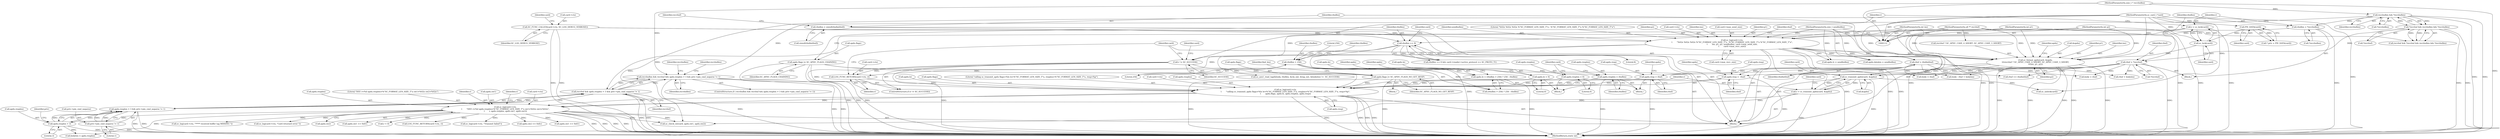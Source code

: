 digraph "0_OpenSC_8fe377e93b4b56060e5bbfb6f3142ceaeca744fa_14@API" {
"1000374" [label="(Call,recvbuflen && recvbuf && apdu.resplen > 3 && priv->pin_cmd_noparse != 1)"];
"1000173" [label="(Call,recvbuflen && *recvbuflen)"];
"1000120" [label="(MethodParameterIn,size_t * recvbuflen)"];
"1000376" [label="(Call,recvbuf && apdu.resplen > 3 && priv->pin_cmd_noparse != 1)"];
"1000119" [label="(MethodParameterIn,u8 ** recvbuf)"];
"1000378" [label="(Call,apdu.resplen > 3 && priv->pin_cmd_noparse != 1)"];
"1000379" [label="(Call,apdu.resplen > 3)"];
"1000314" [label="(Call,sc_log(card->ctx,\n\t       \"DEE r=%d apdu.resplen=%\"SC_FORMAT_LEN_SIZE_T\"u sw1=%02x sw2=%02x\",\n\t       r, apdu.resplen, apdu.sw1, apdu.sw2))"];
"1000291" [label="(Call,sc_log(card->ctx,\n\t       \"calling sc_transmit_apdu flags=%lx le=%\"SC_FORMAT_LEN_SIZE_T\"u, resplen=%\"SC_FORMAT_LEN_SIZE_T\"u, resp=%p\",\n\t       apdu.flags, apdu.le, apdu.resplen, apdu.resp))"];
"1000194" [label="(Call,LOG_FUNC_RETURN(card->ctx, r))"];
"1000145" [label="(Call,sc_log(card->ctx,\n\t       \"%02x %02x %02x %\"SC_FORMAT_LEN_SIZE_T\"u : %\"SC_FORMAT_LEN_SIZE_T\"u %\"SC_FORMAT_LEN_SIZE_T\"u\",\n\t       ins, p1, p2, sendbuflen, card->max_send_size,\n\t       card->max_recv_size))"];
"1000140" [label="(Call,SC_FUNC_CALLED(card->ctx, SC_LOG_DEBUG_VERBOSE))"];
"1000114" [label="(MethodParameterIn,int ins)"];
"1000115" [label="(MethodParameterIn,int p1)"];
"1000116" [label="(MethodParameterIn,int p2)"];
"1000118" [label="(MethodParameterIn,size_t sendbuflen)"];
"1000191" [label="(Call,r != SC_SUCCESS)"];
"1000186" [label="(Call,r = sc_lock(card))"];
"1000188" [label="(Call,sc_lock(card))"];
"1000138" [label="(Call,PIV_DATA(card))"];
"1000113" [label="(MethodParameterIn,sc_card_t *card)"];
"1000228" [label="(Call,apdu.flags |= SC_APDU_FLAGS_NO_GET_RESP)"];
"1000210" [label="(Call,apdu.flags |= SC_APDU_FLAGS_CHAINING)"];
"1000259" [label="(Call,apdu.le = (rbuflen > 256) ? 256 : rbuflen)"];
"1000264" [label="(Call,rbuflen > 256)"];
"1000217" [label="(Call,rbuflen == 8)"];
"1000163" [label="(Call,rbuflen = sizeof(rbufinitbuf))"];
"1000182" [label="(Call,rbuflen = *recvbuflen)"];
"1000281" [label="(Call,apdu.le = 0)"];
"1000286" [label="(Call,apdu.resplen = 0)"];
"1000269" [label="(Call,apdu.resplen = rbuflen)"];
"1000254" [label="(Call,apdu.resp = rbuf)"];
"1000178" [label="(Call,rbuf = *recvbuf)"];
"1000170" [label="(Call,*recvbuf && recvbuflen && *recvbuflen)"];
"1000160" [label="(Call,rbuf = rbufinitbuf)"];
"1000276" [label="(Call,apdu.resp =  rbuf)"];
"1000308" [label="(Call,r = sc_transmit_apdu(card, &apdu))"];
"1000310" [label="(Call,sc_transmit_apdu(card, &apdu))"];
"1000199" [label="(Call,sc_format_apdu(card, &apdu,\n\t\t\trecvbuf ? SC_APDU_CASE_4_SHORT: SC_APDU_CASE_3_SHORT,\n\t\t\tins, p1, p2))"];
"1000384" [label="(Call,priv->pin_cmd_noparse != 1)"];
"1000258" [label="(Identifier,rbuf)"];
"1000140" [label="(Call,SC_FUNC_CALLED(card->ctx, SC_LOG_DEBUG_VERBOSE))"];
"1000170" [label="(Call,*recvbuf && recvbuflen && *recvbuflen)"];
"1000136" [label="(Call,* priv = PIV_DATA(card))"];
"1000415" [label="(Call,sc_log(card->ctx, \"***** received buffer tag MISSING \"))"];
"1000228" [label="(Call,apdu.flags |= SC_APDU_FLAGS_NO_GET_RESP)"];
"1000147" [label="(Identifier,card)"];
"1000364" [label="(Call,sc_log(card->ctx, \"Card returned error \"))"];
"1000139" [label="(Identifier,card)"];
"1000192" [label="(Identifier,r)"];
"1000189" [label="(Identifier,card)"];
"1000260" [label="(Call,apdu.le)"];
"1000171" [label="(Call,*recvbuf)"];
"1000378" [label="(Call,apdu.resplen > 3 && priv->pin_cmd_noparse != 1)"];
"1000290" [label="(Literal,0)"];
"1000169" [label="(Identifier,recvbuf)"];
"1000174" [label="(Identifier,recvbuflen)"];
"1000121" [label="(Block,)"];
"1000376" [label="(Call,recvbuf && apdu.resplen > 3 && priv->pin_cmd_noparse != 1)"];
"1000151" [label="(Identifier,p1)"];
"1000296" [label="(Call,apdu.flags)"];
"1000212" [label="(Identifier,apdu)"];
"1000326" [label="(Call,apdu.sw2)"];
"1000269" [label="(Call,apdu.resplen = rbuflen)"];
"1000114" [label="(MethodParameterIn,int ins)"];
"1000477" [label="(Identifier,recvbuflen)"];
"1000263" [label="(Call,(rbuflen > 256) ? 256 : rbuflen)"];
"1000201" [label="(Call,&apdu)"];
"1000316" [label="(Identifier,card)"];
"1000266" [label="(Literal,256)"];
"1000163" [label="(Call,rbuflen = sizeof(rbufinitbuf))"];
"1000164" [label="(Identifier,rbuflen)"];
"1000186" [label="(Call,r = sc_lock(card))"];
"1000380" [label="(Call,apdu.resplen)"];
"1000308" [label="(Call,r = sc_transmit_apdu(card, &apdu))"];
"1000182" [label="(Call,rbuflen = *recvbuflen)"];
"1000162" [label="(Identifier,rbufinitbuf)"];
"1000209" [label="(Identifier,p2)"];
"1000229" [label="(Call,apdu.flags)"];
"1000195" [label="(Call,card->ctx)"];
"1000319" [label="(Identifier,r)"];
"1000208" [label="(Identifier,p1)"];
"1000295" [label="(Literal,\"calling sc_transmit_apdu flags=%lx le=%\"SC_FORMAT_LEN_SIZE_T\"u, resplen=%\"SC_FORMAT_LEN_SIZE_T\"u, resp=%p\")"];
"1000141" [label="(Call,card->ctx)"];
"1000198" [label="(Identifier,r)"];
"1000261" [label="(Identifier,apdu)"];
"1000282" [label="(Call,apdu.le)"];
"1000344" [label="(Call,apdu.sw1 == 0x61)"];
"1000330" [label="(Call,r < 0)"];
"1000291" [label="(Call,sc_log(card->ctx,\n\t       \"calling sc_transmit_apdu flags=%lx le=%\"SC_FORMAT_LEN_SIZE_T\"u, resplen=%\"SC_FORMAT_LEN_SIZE_T\"u, resp=%p\",\n\t       apdu.flags, apdu.le, apdu.resplen, apdu.resp))"];
"1000276" [label="(Call,apdu.resp =  rbuf)"];
"1000116" [label="(MethodParameterIn,int p2)"];
"1000285" [label="(Literal,0)"];
"1000384" [label="(Call,priv->pin_cmd_noparse != 1)"];
"1000271" [label="(Identifier,apdu)"];
"1000392" [label="(Identifier,recvbuflen)"];
"1000203" [label="(Call,recvbuf ? SC_APDU_CASE_4_SHORT: SC_APDU_CASE_3_SHORT)"];
"1000255" [label="(Call,apdu.resp)"];
"1000223" [label="(Identifier,card)"];
"1000211" [label="(Call,apdu.flags)"];
"1000323" [label="(Call,apdu.sw1)"];
"1000153" [label="(Identifier,sendbuflen)"];
"1000331" [label="(Identifier,r)"];
"1000149" [label="(Literal,\"%02x %02x %02x %\"SC_FORMAT_LEN_SIZE_T\"u : %\"SC_FORMAT_LEN_SIZE_T\"u %\"SC_FORMAT_LEN_SIZE_T\"u\")"];
"1000286" [label="(Call,apdu.resplen = 0)"];
"1000196" [label="(Identifier,card)"];
"1000386" [label="(Identifier,priv)"];
"1000160" [label="(Call,rbuf = rbufinitbuf)"];
"1000280" [label="(Identifier,rbuf)"];
"1000293" [label="(Identifier,card)"];
"1000253" [label="(Block,)"];
"1000379" [label="(Call,apdu.resplen > 3)"];
"1000191" [label="(Call,r != SC_SUCCESS)"];
"1000219" [label="(Literal,8)"];
"1000488" [label="(Call,sc_unlock(card))"];
"1000310" [label="(Call,sc_transmit_apdu(card, &apdu))"];
"1000264" [label="(Call,rbuflen > 256)"];
"1000375" [label="(Identifier,recvbuflen)"];
"1000388" [label="(Literal,1)"];
"1000227" [label="(Block,)"];
"1000383" [label="(Literal,3)"];
"1000194" [label="(Call,LOG_FUNC_RETURN(card->ctx, r))"];
"1000161" [label="(Identifier,rbuf)"];
"1000177" [label="(Block,)"];
"1000270" [label="(Call,apdu.resplen)"];
"1000236" [label="(Call,apdu.lc = sendbuflen)"];
"1000190" [label="(ControlStructure,if (r != SC_SUCCESS))"];
"1000113" [label="(MethodParameterIn,sc_card_t *card)"];
"1000399" [label="(Call,sc_asn1_read_tag(&body, rbuflen, &cla_out, &tag_out, &bodylen) !=  SC_SUCCESS)"];
"1000265" [label="(Identifier,rbuflen)"];
"1000187" [label="(Identifier,r)"];
"1000138" [label="(Call,PIV_DATA(card))"];
"1000188" [label="(Call,sc_lock(card))"];
"1000183" [label="(Identifier,rbuflen)"];
"1000283" [label="(Identifier,apdu)"];
"1000152" [label="(Identifier,p2)"];
"1000146" [label="(Call,card->ctx)"];
"1000210" [label="(Call,apdu.flags |= SC_APDU_FLAGS_CHAINING)"];
"1000118" [label="(MethodParameterIn,size_t sendbuflen)"];
"1000351" [label="(Call,sc_check_sw(card, apdu.sw1, apdu.sw2))"];
"1000175" [label="(Call,*recvbuflen)"];
"1000490" [label="(Call,LOG_FUNC_RETURN(card->ctx, r))"];
"1000448" [label="(Call,rbuf + bodylen)"];
"1000199" [label="(Call,sc_format_apdu(card, &apdu,\n\t\t\trecvbuf ? SC_APDU_CASE_4_SHORT: SC_APDU_CASE_3_SHORT,\n\t\t\tins, p1, p2))"];
"1000234" [label="(Identifier,find_len)"];
"1000292" [label="(Call,card->ctx)"];
"1000287" [label="(Call,apdu.resplen)"];
"1000334" [label="(Call,sc_log(card->ctx, \"Transmit failed\"))"];
"1000157" [label="(Call,card->max_recv_size)"];
"1000150" [label="(Identifier,ins)"];
"1000178" [label="(Call,rbuf = *recvbuf)"];
"1000452" [label="(Call,rbuf == rbufinitbuf)"];
"1000207" [label="(Identifier,ins)"];
"1000120" [label="(MethodParameterIn,size_t * recvbuflen)"];
"1000495" [label="(MethodReturn,static int)"];
"1000232" [label="(Identifier,SC_APDU_FLAGS_NO_GET_RESP)"];
"1000184" [label="(Call,*recvbuflen)"];
"1000420" [label="(Call,body = rbuf)"];
"1000218" [label="(Identifier,rbuflen)"];
"1000430" [label="(Call,apdu.sw2 == 0x6c)"];
"1000154" [label="(Call,card->max_send_size)"];
"1000267" [label="(Literal,256)"];
"1000425" [label="(Call,apdu.sw1 == 0x61)"];
"1000439" [label="(Call,bodylen = apdu.resplen)"];
"1000273" [label="(Identifier,rbuflen)"];
"1000216" [label="(Call,rbuflen == 8 && card->reader->active_protocol == SC_PROTO_T1)"];
"1000311" [label="(Identifier,card)"];
"1000312" [label="(Call,&apdu)"];
"1000315" [label="(Call,card->ctx)"];
"1000179" [label="(Identifier,rbuf)"];
"1000145" [label="(Call,sc_log(card->ctx,\n\t       \"%02x %02x %02x %\"SC_FORMAT_LEN_SIZE_T\"u : %\"SC_FORMAT_LEN_SIZE_T\"u %\"SC_FORMAT_LEN_SIZE_T\"u\",\n\t       ins, p1, p2, sendbuflen, card->max_send_size,\n\t       card->max_recv_size))"];
"1000320" [label="(Call,apdu.resplen)"];
"1000394" [label="(Call,body = rbuf)"];
"1000302" [label="(Call,apdu.resplen)"];
"1000305" [label="(Call,apdu.resp)"];
"1000119" [label="(MethodParameterIn,u8 ** recvbuf)"];
"1000318" [label="(Literal,\"DEE r=%d apdu.resplen=%\"SC_FORMAT_LEN_SIZE_T\"u sw1=%02x sw2=%02x\")"];
"1000288" [label="(Identifier,apdu)"];
"1000217" [label="(Call,rbuflen == 8)"];
"1000144" [label="(Identifier,SC_LOG_DEBUG_VERBOSE)"];
"1000168" [label="(Call,recvbuf && *recvbuf && recvbuflen && *recvbuflen)"];
"1000268" [label="(Identifier,rbuflen)"];
"1000275" [label="(Block,)"];
"1000299" [label="(Call,apdu.le)"];
"1000173" [label="(Call,recvbuflen && *recvbuflen)"];
"1000259" [label="(Call,apdu.le = (rbuflen > 256) ? 256 : rbuflen)"];
"1000254" [label="(Call,apdu.resp = rbuf)"];
"1000165" [label="(Call,sizeof(rbufinitbuf))"];
"1000277" [label="(Call,apdu.resp)"];
"1000281" [label="(Call,apdu.le = 0)"];
"1000241" [label="(Call,apdu.datalen = sendbuflen)"];
"1000309" [label="(Identifier,r)"];
"1000200" [label="(Identifier,card)"];
"1000214" [label="(Identifier,SC_APDU_FLAGS_CHAINING)"];
"1000385" [label="(Call,priv->pin_cmd_noparse)"];
"1000446" [label="(Call,body - rbuf + bodylen)"];
"1000377" [label="(Identifier,recvbuf)"];
"1000314" [label="(Call,sc_log(card->ctx,\n\t       \"DEE r=%d apdu.resplen=%\"SC_FORMAT_LEN_SIZE_T\"u sw1=%02x sw2=%02x\",\n\t       r, apdu.resplen, apdu.sw1, apdu.sw2))"];
"1000374" [label="(Call,recvbuflen && recvbuf && apdu.resplen > 3 && priv->pin_cmd_noparse != 1)"];
"1000180" [label="(Call,*recvbuf)"];
"1000373" [label="(ControlStructure,if ( recvbuflen && recvbuf && apdu.resplen > 3 && priv->pin_cmd_noparse != 1))"];
"1000193" [label="(Identifier,SC_SUCCESS)"];
"1000115" [label="(MethodParameterIn,int p1)"];
"1000374" -> "1000373"  [label="AST: "];
"1000374" -> "1000375"  [label="CFG: "];
"1000374" -> "1000376"  [label="CFG: "];
"1000375" -> "1000374"  [label="AST: "];
"1000376" -> "1000374"  [label="AST: "];
"1000392" -> "1000374"  [label="CFG: "];
"1000477" -> "1000374"  [label="CFG: "];
"1000374" -> "1000495"  [label="DDG: "];
"1000374" -> "1000495"  [label="DDG: "];
"1000374" -> "1000495"  [label="DDG: "];
"1000173" -> "1000374"  [label="DDG: "];
"1000120" -> "1000374"  [label="DDG: "];
"1000376" -> "1000374"  [label="DDG: "];
"1000376" -> "1000374"  [label="DDG: "];
"1000173" -> "1000170"  [label="AST: "];
"1000173" -> "1000174"  [label="CFG: "];
"1000173" -> "1000175"  [label="CFG: "];
"1000174" -> "1000173"  [label="AST: "];
"1000175" -> "1000173"  [label="AST: "];
"1000170" -> "1000173"  [label="CFG: "];
"1000173" -> "1000495"  [label="DDG: "];
"1000173" -> "1000495"  [label="DDG: "];
"1000173" -> "1000170"  [label="DDG: "];
"1000173" -> "1000170"  [label="DDG: "];
"1000120" -> "1000173"  [label="DDG: "];
"1000173" -> "1000182"  [label="DDG: "];
"1000120" -> "1000112"  [label="AST: "];
"1000120" -> "1000495"  [label="DDG: "];
"1000376" -> "1000377"  [label="CFG: "];
"1000376" -> "1000378"  [label="CFG: "];
"1000377" -> "1000376"  [label="AST: "];
"1000378" -> "1000376"  [label="AST: "];
"1000376" -> "1000495"  [label="DDG: "];
"1000376" -> "1000495"  [label="DDG: "];
"1000119" -> "1000376"  [label="DDG: "];
"1000378" -> "1000376"  [label="DDG: "];
"1000378" -> "1000376"  [label="DDG: "];
"1000119" -> "1000112"  [label="AST: "];
"1000119" -> "1000495"  [label="DDG: "];
"1000119" -> "1000168"  [label="DDG: "];
"1000119" -> "1000199"  [label="DDG: "];
"1000119" -> "1000203"  [label="DDG: "];
"1000378" -> "1000379"  [label="CFG: "];
"1000378" -> "1000384"  [label="CFG: "];
"1000379" -> "1000378"  [label="AST: "];
"1000384" -> "1000378"  [label="AST: "];
"1000378" -> "1000495"  [label="DDG: "];
"1000378" -> "1000495"  [label="DDG: "];
"1000379" -> "1000378"  [label="DDG: "];
"1000379" -> "1000378"  [label="DDG: "];
"1000384" -> "1000378"  [label="DDG: "];
"1000384" -> "1000378"  [label="DDG: "];
"1000379" -> "1000383"  [label="CFG: "];
"1000380" -> "1000379"  [label="AST: "];
"1000383" -> "1000379"  [label="AST: "];
"1000386" -> "1000379"  [label="CFG: "];
"1000379" -> "1000495"  [label="DDG: "];
"1000314" -> "1000379"  [label="DDG: "];
"1000379" -> "1000439"  [label="DDG: "];
"1000314" -> "1000121"  [label="AST: "];
"1000314" -> "1000326"  [label="CFG: "];
"1000315" -> "1000314"  [label="AST: "];
"1000318" -> "1000314"  [label="AST: "];
"1000319" -> "1000314"  [label="AST: "];
"1000320" -> "1000314"  [label="AST: "];
"1000323" -> "1000314"  [label="AST: "];
"1000326" -> "1000314"  [label="AST: "];
"1000331" -> "1000314"  [label="CFG: "];
"1000314" -> "1000495"  [label="DDG: "];
"1000314" -> "1000495"  [label="DDG: "];
"1000314" -> "1000495"  [label="DDG: "];
"1000314" -> "1000495"  [label="DDG: "];
"1000291" -> "1000314"  [label="DDG: "];
"1000291" -> "1000314"  [label="DDG: "];
"1000308" -> "1000314"  [label="DDG: "];
"1000314" -> "1000330"  [label="DDG: "];
"1000314" -> "1000334"  [label="DDG: "];
"1000314" -> "1000344"  [label="DDG: "];
"1000314" -> "1000351"  [label="DDG: "];
"1000314" -> "1000351"  [label="DDG: "];
"1000314" -> "1000364"  [label="DDG: "];
"1000314" -> "1000415"  [label="DDG: "];
"1000314" -> "1000425"  [label="DDG: "];
"1000314" -> "1000430"  [label="DDG: "];
"1000314" -> "1000439"  [label="DDG: "];
"1000314" -> "1000490"  [label="DDG: "];
"1000291" -> "1000121"  [label="AST: "];
"1000291" -> "1000305"  [label="CFG: "];
"1000292" -> "1000291"  [label="AST: "];
"1000295" -> "1000291"  [label="AST: "];
"1000296" -> "1000291"  [label="AST: "];
"1000299" -> "1000291"  [label="AST: "];
"1000302" -> "1000291"  [label="AST: "];
"1000305" -> "1000291"  [label="AST: "];
"1000309" -> "1000291"  [label="CFG: "];
"1000291" -> "1000495"  [label="DDG: "];
"1000291" -> "1000495"  [label="DDG: "];
"1000291" -> "1000495"  [label="DDG: "];
"1000291" -> "1000495"  [label="DDG: "];
"1000194" -> "1000291"  [label="DDG: "];
"1000145" -> "1000291"  [label="DDG: "];
"1000228" -> "1000291"  [label="DDG: "];
"1000210" -> "1000291"  [label="DDG: "];
"1000259" -> "1000291"  [label="DDG: "];
"1000281" -> "1000291"  [label="DDG: "];
"1000286" -> "1000291"  [label="DDG: "];
"1000269" -> "1000291"  [label="DDG: "];
"1000254" -> "1000291"  [label="DDG: "];
"1000276" -> "1000291"  [label="DDG: "];
"1000194" -> "1000190"  [label="AST: "];
"1000194" -> "1000198"  [label="CFG: "];
"1000195" -> "1000194"  [label="AST: "];
"1000198" -> "1000194"  [label="AST: "];
"1000200" -> "1000194"  [label="CFG: "];
"1000145" -> "1000194"  [label="DDG: "];
"1000191" -> "1000194"  [label="DDG: "];
"1000145" -> "1000121"  [label="AST: "];
"1000145" -> "1000157"  [label="CFG: "];
"1000146" -> "1000145"  [label="AST: "];
"1000149" -> "1000145"  [label="AST: "];
"1000150" -> "1000145"  [label="AST: "];
"1000151" -> "1000145"  [label="AST: "];
"1000152" -> "1000145"  [label="AST: "];
"1000153" -> "1000145"  [label="AST: "];
"1000154" -> "1000145"  [label="AST: "];
"1000157" -> "1000145"  [label="AST: "];
"1000161" -> "1000145"  [label="CFG: "];
"1000145" -> "1000495"  [label="DDG: "];
"1000145" -> "1000495"  [label="DDG: "];
"1000145" -> "1000495"  [label="DDG: "];
"1000140" -> "1000145"  [label="DDG: "];
"1000114" -> "1000145"  [label="DDG: "];
"1000115" -> "1000145"  [label="DDG: "];
"1000116" -> "1000145"  [label="DDG: "];
"1000118" -> "1000145"  [label="DDG: "];
"1000145" -> "1000199"  [label="DDG: "];
"1000145" -> "1000199"  [label="DDG: "];
"1000145" -> "1000199"  [label="DDG: "];
"1000145" -> "1000236"  [label="DDG: "];
"1000145" -> "1000241"  [label="DDG: "];
"1000140" -> "1000121"  [label="AST: "];
"1000140" -> "1000144"  [label="CFG: "];
"1000141" -> "1000140"  [label="AST: "];
"1000144" -> "1000140"  [label="AST: "];
"1000147" -> "1000140"  [label="CFG: "];
"1000140" -> "1000495"  [label="DDG: "];
"1000140" -> "1000495"  [label="DDG: "];
"1000114" -> "1000112"  [label="AST: "];
"1000114" -> "1000495"  [label="DDG: "];
"1000114" -> "1000199"  [label="DDG: "];
"1000115" -> "1000112"  [label="AST: "];
"1000115" -> "1000495"  [label="DDG: "];
"1000115" -> "1000199"  [label="DDG: "];
"1000116" -> "1000112"  [label="AST: "];
"1000116" -> "1000495"  [label="DDG: "];
"1000116" -> "1000199"  [label="DDG: "];
"1000118" -> "1000112"  [label="AST: "];
"1000118" -> "1000495"  [label="DDG: "];
"1000118" -> "1000236"  [label="DDG: "];
"1000118" -> "1000241"  [label="DDG: "];
"1000191" -> "1000190"  [label="AST: "];
"1000191" -> "1000193"  [label="CFG: "];
"1000192" -> "1000191"  [label="AST: "];
"1000193" -> "1000191"  [label="AST: "];
"1000196" -> "1000191"  [label="CFG: "];
"1000200" -> "1000191"  [label="CFG: "];
"1000191" -> "1000495"  [label="DDG: "];
"1000191" -> "1000495"  [label="DDG: "];
"1000186" -> "1000191"  [label="DDG: "];
"1000191" -> "1000399"  [label="DDG: "];
"1000186" -> "1000121"  [label="AST: "];
"1000186" -> "1000188"  [label="CFG: "];
"1000187" -> "1000186"  [label="AST: "];
"1000188" -> "1000186"  [label="AST: "];
"1000192" -> "1000186"  [label="CFG: "];
"1000186" -> "1000495"  [label="DDG: "];
"1000188" -> "1000186"  [label="DDG: "];
"1000188" -> "1000189"  [label="CFG: "];
"1000189" -> "1000188"  [label="AST: "];
"1000138" -> "1000188"  [label="DDG: "];
"1000113" -> "1000188"  [label="DDG: "];
"1000188" -> "1000199"  [label="DDG: "];
"1000138" -> "1000136"  [label="AST: "];
"1000138" -> "1000139"  [label="CFG: "];
"1000139" -> "1000138"  [label="AST: "];
"1000136" -> "1000138"  [label="CFG: "];
"1000138" -> "1000136"  [label="DDG: "];
"1000113" -> "1000138"  [label="DDG: "];
"1000113" -> "1000112"  [label="AST: "];
"1000113" -> "1000495"  [label="DDG: "];
"1000113" -> "1000199"  [label="DDG: "];
"1000113" -> "1000310"  [label="DDG: "];
"1000113" -> "1000351"  [label="DDG: "];
"1000113" -> "1000488"  [label="DDG: "];
"1000228" -> "1000227"  [label="AST: "];
"1000228" -> "1000232"  [label="CFG: "];
"1000229" -> "1000228"  [label="AST: "];
"1000232" -> "1000228"  [label="AST: "];
"1000234" -> "1000228"  [label="CFG: "];
"1000228" -> "1000495"  [label="DDG: "];
"1000228" -> "1000495"  [label="DDG: "];
"1000210" -> "1000228"  [label="DDG: "];
"1000210" -> "1000121"  [label="AST: "];
"1000210" -> "1000214"  [label="CFG: "];
"1000211" -> "1000210"  [label="AST: "];
"1000214" -> "1000210"  [label="AST: "];
"1000218" -> "1000210"  [label="CFG: "];
"1000210" -> "1000495"  [label="DDG: "];
"1000210" -> "1000495"  [label="DDG: "];
"1000259" -> "1000253"  [label="AST: "];
"1000259" -> "1000263"  [label="CFG: "];
"1000260" -> "1000259"  [label="AST: "];
"1000263" -> "1000259"  [label="AST: "];
"1000271" -> "1000259"  [label="CFG: "];
"1000259" -> "1000495"  [label="DDG: "];
"1000264" -> "1000259"  [label="DDG: "];
"1000264" -> "1000263"  [label="AST: "];
"1000264" -> "1000266"  [label="CFG: "];
"1000265" -> "1000264"  [label="AST: "];
"1000266" -> "1000264"  [label="AST: "];
"1000267" -> "1000264"  [label="CFG: "];
"1000268" -> "1000264"  [label="CFG: "];
"1000217" -> "1000264"  [label="DDG: "];
"1000264" -> "1000263"  [label="DDG: "];
"1000264" -> "1000269"  [label="DDG: "];
"1000217" -> "1000216"  [label="AST: "];
"1000217" -> "1000219"  [label="CFG: "];
"1000218" -> "1000217"  [label="AST: "];
"1000219" -> "1000217"  [label="AST: "];
"1000223" -> "1000217"  [label="CFG: "];
"1000216" -> "1000217"  [label="CFG: "];
"1000217" -> "1000495"  [label="DDG: "];
"1000217" -> "1000216"  [label="DDG: "];
"1000217" -> "1000216"  [label="DDG: "];
"1000163" -> "1000217"  [label="DDG: "];
"1000182" -> "1000217"  [label="DDG: "];
"1000163" -> "1000121"  [label="AST: "];
"1000163" -> "1000165"  [label="CFG: "];
"1000164" -> "1000163"  [label="AST: "];
"1000165" -> "1000163"  [label="AST: "];
"1000169" -> "1000163"  [label="CFG: "];
"1000182" -> "1000177"  [label="AST: "];
"1000182" -> "1000184"  [label="CFG: "];
"1000183" -> "1000182"  [label="AST: "];
"1000184" -> "1000182"  [label="AST: "];
"1000187" -> "1000182"  [label="CFG: "];
"1000182" -> "1000495"  [label="DDG: "];
"1000281" -> "1000275"  [label="AST: "];
"1000281" -> "1000285"  [label="CFG: "];
"1000282" -> "1000281"  [label="AST: "];
"1000285" -> "1000281"  [label="AST: "];
"1000288" -> "1000281"  [label="CFG: "];
"1000286" -> "1000275"  [label="AST: "];
"1000286" -> "1000290"  [label="CFG: "];
"1000287" -> "1000286"  [label="AST: "];
"1000290" -> "1000286"  [label="AST: "];
"1000293" -> "1000286"  [label="CFG: "];
"1000269" -> "1000253"  [label="AST: "];
"1000269" -> "1000273"  [label="CFG: "];
"1000270" -> "1000269"  [label="AST: "];
"1000273" -> "1000269"  [label="AST: "];
"1000293" -> "1000269"  [label="CFG: "];
"1000269" -> "1000495"  [label="DDG: "];
"1000254" -> "1000253"  [label="AST: "];
"1000254" -> "1000258"  [label="CFG: "];
"1000255" -> "1000254"  [label="AST: "];
"1000258" -> "1000254"  [label="AST: "];
"1000261" -> "1000254"  [label="CFG: "];
"1000254" -> "1000495"  [label="DDG: "];
"1000178" -> "1000254"  [label="DDG: "];
"1000160" -> "1000254"  [label="DDG: "];
"1000178" -> "1000177"  [label="AST: "];
"1000178" -> "1000180"  [label="CFG: "];
"1000179" -> "1000178"  [label="AST: "];
"1000180" -> "1000178"  [label="AST: "];
"1000183" -> "1000178"  [label="CFG: "];
"1000178" -> "1000495"  [label="DDG: "];
"1000170" -> "1000178"  [label="DDG: "];
"1000178" -> "1000276"  [label="DDG: "];
"1000178" -> "1000394"  [label="DDG: "];
"1000178" -> "1000420"  [label="DDG: "];
"1000178" -> "1000446"  [label="DDG: "];
"1000178" -> "1000448"  [label="DDG: "];
"1000178" -> "1000452"  [label="DDG: "];
"1000170" -> "1000168"  [label="AST: "];
"1000170" -> "1000171"  [label="CFG: "];
"1000171" -> "1000170"  [label="AST: "];
"1000168" -> "1000170"  [label="CFG: "];
"1000170" -> "1000495"  [label="DDG: "];
"1000170" -> "1000495"  [label="DDG: "];
"1000170" -> "1000168"  [label="DDG: "];
"1000170" -> "1000168"  [label="DDG: "];
"1000160" -> "1000121"  [label="AST: "];
"1000160" -> "1000162"  [label="CFG: "];
"1000161" -> "1000160"  [label="AST: "];
"1000162" -> "1000160"  [label="AST: "];
"1000164" -> "1000160"  [label="CFG: "];
"1000160" -> "1000276"  [label="DDG: "];
"1000160" -> "1000394"  [label="DDG: "];
"1000160" -> "1000420"  [label="DDG: "];
"1000160" -> "1000446"  [label="DDG: "];
"1000160" -> "1000448"  [label="DDG: "];
"1000160" -> "1000452"  [label="DDG: "];
"1000276" -> "1000275"  [label="AST: "];
"1000276" -> "1000280"  [label="CFG: "];
"1000277" -> "1000276"  [label="AST: "];
"1000280" -> "1000276"  [label="AST: "];
"1000283" -> "1000276"  [label="CFG: "];
"1000276" -> "1000495"  [label="DDG: "];
"1000308" -> "1000121"  [label="AST: "];
"1000308" -> "1000310"  [label="CFG: "];
"1000309" -> "1000308"  [label="AST: "];
"1000310" -> "1000308"  [label="AST: "];
"1000316" -> "1000308"  [label="CFG: "];
"1000308" -> "1000495"  [label="DDG: "];
"1000310" -> "1000308"  [label="DDG: "];
"1000310" -> "1000308"  [label="DDG: "];
"1000310" -> "1000312"  [label="CFG: "];
"1000311" -> "1000310"  [label="AST: "];
"1000312" -> "1000310"  [label="AST: "];
"1000310" -> "1000495"  [label="DDG: "];
"1000199" -> "1000310"  [label="DDG: "];
"1000199" -> "1000310"  [label="DDG: "];
"1000310" -> "1000351"  [label="DDG: "];
"1000310" -> "1000488"  [label="DDG: "];
"1000199" -> "1000121"  [label="AST: "];
"1000199" -> "1000209"  [label="CFG: "];
"1000200" -> "1000199"  [label="AST: "];
"1000201" -> "1000199"  [label="AST: "];
"1000203" -> "1000199"  [label="AST: "];
"1000207" -> "1000199"  [label="AST: "];
"1000208" -> "1000199"  [label="AST: "];
"1000209" -> "1000199"  [label="AST: "];
"1000212" -> "1000199"  [label="CFG: "];
"1000199" -> "1000495"  [label="DDG: "];
"1000199" -> "1000495"  [label="DDG: "];
"1000199" -> "1000495"  [label="DDG: "];
"1000199" -> "1000495"  [label="DDG: "];
"1000199" -> "1000495"  [label="DDG: "];
"1000384" -> "1000388"  [label="CFG: "];
"1000385" -> "1000384"  [label="AST: "];
"1000388" -> "1000384"  [label="AST: "];
"1000384" -> "1000495"  [label="DDG: "];
}
